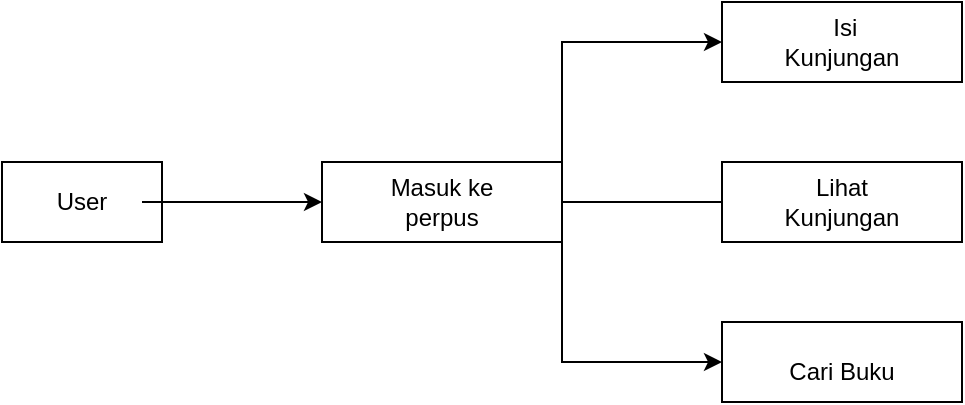 <mxfile version="22.1.21" type="github">
  <diagram name="Page-1" id="gTPe85rmwyjz3AC6jd_F">
    <mxGraphModel dx="1434" dy="780" grid="1" gridSize="10" guides="1" tooltips="1" connect="1" arrows="1" fold="1" page="1" pageScale="1" pageWidth="850" pageHeight="1100" math="0" shadow="0">
      <root>
        <mxCell id="0" />
        <mxCell id="1" parent="0" />
        <mxCell id="9m-a0nKdB5yF3qCpnH-D-1" value="" style="rounded=0;whiteSpace=wrap;html=1;" vertex="1" parent="1">
          <mxGeometry x="40" y="240" width="80" height="40" as="geometry" />
        </mxCell>
        <mxCell id="9m-a0nKdB5yF3qCpnH-D-16" value="" style="edgeStyle=orthogonalEdgeStyle;rounded=0;orthogonalLoop=1;jettySize=auto;html=1;entryX=0;entryY=0.5;entryDx=0;entryDy=0;" edge="1" parent="1" source="9m-a0nKdB5yF3qCpnH-D-2" target="9m-a0nKdB5yF3qCpnH-D-3">
          <mxGeometry relative="1" as="geometry">
            <Array as="points">
              <mxPoint x="320" y="180" />
            </Array>
          </mxGeometry>
        </mxCell>
        <mxCell id="9m-a0nKdB5yF3qCpnH-D-19" value="" style="edgeStyle=orthogonalEdgeStyle;rounded=0;orthogonalLoop=1;jettySize=auto;html=1;" edge="1" parent="1" source="9m-a0nKdB5yF3qCpnH-D-2" target="9m-a0nKdB5yF3qCpnH-D-13">
          <mxGeometry relative="1" as="geometry" />
        </mxCell>
        <mxCell id="9m-a0nKdB5yF3qCpnH-D-2" value="" style="rounded=0;whiteSpace=wrap;html=1;" vertex="1" parent="1">
          <mxGeometry x="200" y="240" width="120" height="40" as="geometry" />
        </mxCell>
        <mxCell id="9m-a0nKdB5yF3qCpnH-D-3" value="" style="rounded=0;whiteSpace=wrap;html=1;" vertex="1" parent="1">
          <mxGeometry x="400" y="160" width="120" height="40" as="geometry" />
        </mxCell>
        <mxCell id="9m-a0nKdB5yF3qCpnH-D-11" value="" style="edgeStyle=orthogonalEdgeStyle;rounded=0;orthogonalLoop=1;jettySize=auto;html=1;" edge="1" parent="1" source="9m-a0nKdB5yF3qCpnH-D-4" target="9m-a0nKdB5yF3qCpnH-D-2">
          <mxGeometry relative="1" as="geometry" />
        </mxCell>
        <mxCell id="9m-a0nKdB5yF3qCpnH-D-4" value="User" style="text;html=1;strokeColor=none;fillColor=none;align=center;verticalAlign=middle;whiteSpace=wrap;rounded=0;" vertex="1" parent="1">
          <mxGeometry x="50" y="245" width="60" height="30" as="geometry" />
        </mxCell>
        <mxCell id="9m-a0nKdB5yF3qCpnH-D-5" value="Masuk ke perpus" style="text;html=1;strokeColor=none;fillColor=none;align=center;verticalAlign=middle;whiteSpace=wrap;rounded=0;" vertex="1" parent="1">
          <mxGeometry x="230" y="245" width="60" height="30" as="geometry" />
        </mxCell>
        <mxCell id="9m-a0nKdB5yF3qCpnH-D-6" value="" style="rounded=0;whiteSpace=wrap;html=1;" vertex="1" parent="1">
          <mxGeometry x="400" y="240" width="120" height="40" as="geometry" />
        </mxCell>
        <mxCell id="9m-a0nKdB5yF3qCpnH-D-10" value="&amp;nbsp;Isi Kunjungan" style="text;html=1;strokeColor=none;fillColor=none;align=center;verticalAlign=middle;whiteSpace=wrap;rounded=0;" vertex="1" parent="1">
          <mxGeometry x="430" y="165" width="60" height="30" as="geometry" />
        </mxCell>
        <mxCell id="9m-a0nKdB5yF3qCpnH-D-13" value="Lihat Kunjungan" style="text;html=1;strokeColor=none;fillColor=none;align=center;verticalAlign=middle;whiteSpace=wrap;rounded=0;" vertex="1" parent="1">
          <mxGeometry x="430" y="245" width="60" height="30" as="geometry" />
        </mxCell>
        <mxCell id="9m-a0nKdB5yF3qCpnH-D-14" value="" style="rounded=0;whiteSpace=wrap;html=1;" vertex="1" parent="1">
          <mxGeometry x="400" y="320" width="120" height="40" as="geometry" />
        </mxCell>
        <mxCell id="9m-a0nKdB5yF3qCpnH-D-15" value="Cari Buku" style="text;html=1;strokeColor=none;fillColor=none;align=center;verticalAlign=middle;whiteSpace=wrap;rounded=0;" vertex="1" parent="1">
          <mxGeometry x="430" y="330" width="60" height="30" as="geometry" />
        </mxCell>
        <mxCell id="9m-a0nKdB5yF3qCpnH-D-22" value="" style="endArrow=classic;html=1;rounded=0;exitX=0.942;exitY=1.05;exitDx=0;exitDy=0;exitPerimeter=0;entryX=0;entryY=0.5;entryDx=0;entryDy=0;" edge="1" parent="1" target="9m-a0nKdB5yF3qCpnH-D-14">
          <mxGeometry width="50" height="50" relative="1" as="geometry">
            <mxPoint x="320.0" y="280" as="sourcePoint" />
            <mxPoint x="320" y="358" as="targetPoint" />
            <Array as="points">
              <mxPoint x="320" y="340" />
            </Array>
          </mxGeometry>
        </mxCell>
      </root>
    </mxGraphModel>
  </diagram>
</mxfile>
